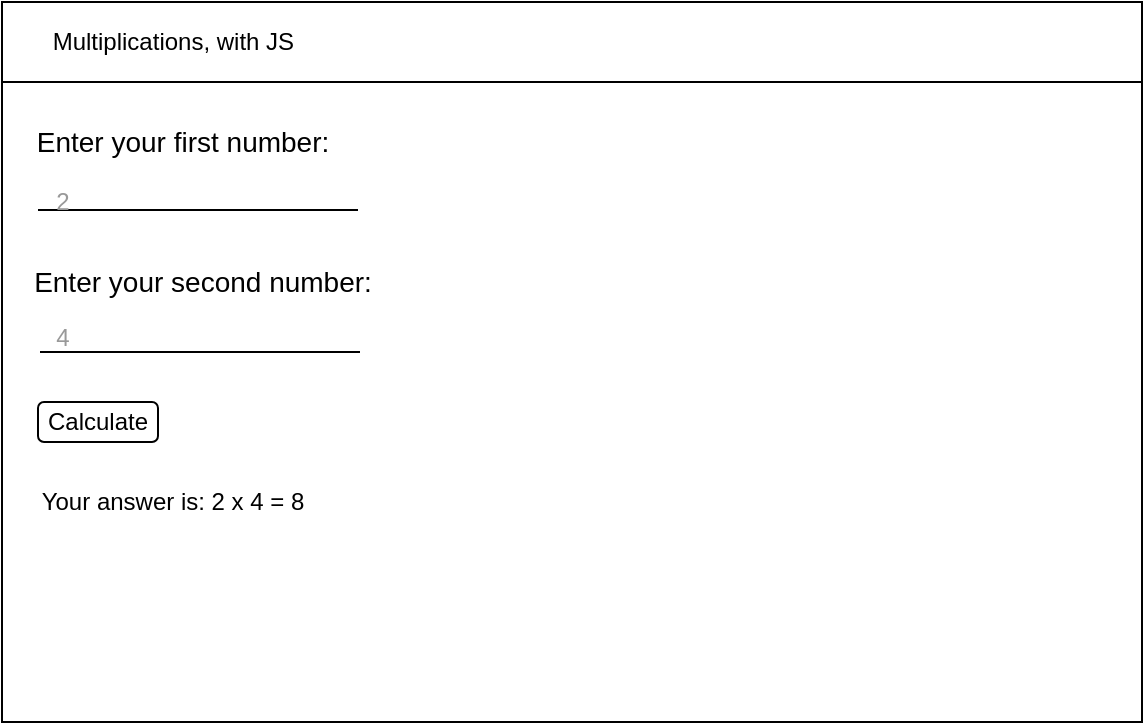 <mxfile>
    <diagram id="_T8hm83nV1tfWhqk3PSd" name="Page-1">
        <mxGraphModel dx="594" dy="569" grid="1" gridSize="10" guides="1" tooltips="1" connect="1" arrows="1" fold="1" page="1" pageScale="1" pageWidth="827" pageHeight="1169" math="0" shadow="0">
            <root>
                <mxCell id="0"/>
                <mxCell id="1" parent="0"/>
                <mxCell id="2" value="" style="rounded=0;whiteSpace=wrap;html=1;" vertex="1" parent="1">
                    <mxGeometry x="40" y="40" width="570" height="360" as="geometry"/>
                </mxCell>
                <mxCell id="3" value="&amp;nbsp; &amp;nbsp; &amp;nbsp; &amp;nbsp;Multiplications, with JS" style="rounded=0;whiteSpace=wrap;html=1;align=left;" vertex="1" parent="1">
                    <mxGeometry x="40" y="40" width="570" height="40" as="geometry"/>
                </mxCell>
                <mxCell id="4" value="&lt;font style=&quot;font-size: 14px&quot;&gt;Enter your first number:&lt;/font&gt;" style="text;html=1;align=center;verticalAlign=middle;resizable=0;points=[];autosize=1;strokeColor=none;fillColor=none;" vertex="1" parent="1">
                    <mxGeometry x="50" y="100" width="160" height="20" as="geometry"/>
                </mxCell>
                <mxCell id="5" value="" style="line;strokeWidth=1;html=1;fontSize=14;" vertex="1" parent="1">
                    <mxGeometry x="58" y="139" width="160" height="10" as="geometry"/>
                </mxCell>
                <mxCell id="6" value="&lt;font color=&quot;#999999&quot; style=&quot;font-size: 12px&quot;&gt;2&lt;/font&gt;" style="text;html=1;align=center;verticalAlign=middle;resizable=0;points=[];autosize=1;strokeColor=none;fillColor=none;fontSize=14;" vertex="1" parent="1">
                    <mxGeometry x="60" y="129" width="20" height="20" as="geometry"/>
                </mxCell>
                <mxCell id="7" value="&lt;font style=&quot;font-size: 14px&quot;&gt;Enter your second number:&lt;/font&gt;" style="text;html=1;align=center;verticalAlign=middle;resizable=0;points=[];autosize=1;strokeColor=none;fillColor=none;" vertex="1" parent="1">
                    <mxGeometry x="50" y="170" width="180" height="20" as="geometry"/>
                </mxCell>
                <mxCell id="8" value="" style="line;strokeWidth=1;html=1;fontSize=14;" vertex="1" parent="1">
                    <mxGeometry x="59" y="210" width="160" height="10" as="geometry"/>
                </mxCell>
                <mxCell id="9" value="&lt;font color=&quot;#999999&quot; style=&quot;font-size: 12px&quot;&gt;4&lt;/font&gt;" style="text;html=1;align=center;verticalAlign=middle;resizable=0;points=[];autosize=1;strokeColor=none;fillColor=none;fontSize=14;" vertex="1" parent="1">
                    <mxGeometry x="60" y="197" width="20" height="20" as="geometry"/>
                </mxCell>
                <mxCell id="10" value="&lt;font color=&quot;#000000&quot;&gt;Calculate&lt;/font&gt;" style="rounded=1;whiteSpace=wrap;html=1;fontSize=12;fontColor=#999999;strokeWidth=1;" vertex="1" parent="1">
                    <mxGeometry x="58" y="240" width="60" height="20" as="geometry"/>
                </mxCell>
                <mxCell id="11" value="Your answer is: 2 x 4 = 8" style="text;html=1;align=center;verticalAlign=middle;resizable=0;points=[];autosize=1;strokeColor=none;fillColor=none;fontSize=12;fontColor=#000000;" vertex="1" parent="1">
                    <mxGeometry x="50" y="280" width="150" height="20" as="geometry"/>
                </mxCell>
            </root>
        </mxGraphModel>
    </diagram>
</mxfile>